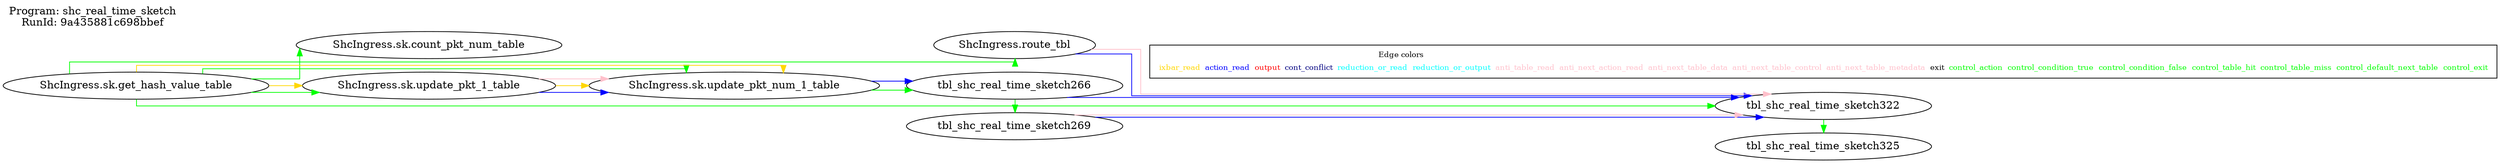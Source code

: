 digraph table_deps {
  splines=ortho; rankdir=LR;
  label="Program: shc_real_time_sketch
RunId: 9a435881c698bbef
";
  labelloc=t; labeljust=l;
  { "ShcIngress.sk.get_hash_value_table"; "ShcIngress.route_tbl"; "ShcIngress.sk.count_pkt_num_table"; }
  { rank = same; "ShcIngress.sk.update_pkt_1_table"; }
  { rank = same; "ShcIngress.sk.update_pkt_num_1_table"; }
  { rank = same; "tbl_shc_real_time_sketch322"; "tbl_shc_real_time_sketch325"; }
  { rank = same; "tbl_shc_real_time_sketch266"; "tbl_shc_real_time_sketch269"; }
   "ShcIngress.sk.get_hash_value_table" -> "ShcIngress.route_tbl" [ label= "",color=green ];
   "ShcIngress.sk.get_hash_value_table" -> "ShcIngress.sk.count_pkt_num_table" [ label= "",color=green ];
   "ShcIngress.sk.get_hash_value_table" -> "ShcIngress.sk.update_pkt_1_table" [ label= "",color=green ];
   "ShcIngress.sk.get_hash_value_table" -> "ShcIngress.sk.update_pkt_num_1_table" [ label= "",color=green ];
   "ShcIngress.sk.get_hash_value_table" -> "tbl_shc_real_time_sketch322" [ label= "",color=green ];
   "ShcIngress.sk.update_pkt_num_1_table" -> "tbl_shc_real_time_sketch266" [ label= "",color=green ];
   "tbl_shc_real_time_sketch266" -> "tbl_shc_real_time_sketch269" [ label= "",color=green ];
   "tbl_shc_real_time_sketch322" -> "tbl_shc_real_time_sketch325" [ label= "",color=green ];
   "ShcIngress.sk.get_hash_value_table" -> "ShcIngress.sk.update_pkt_1_table" [ label= "",color=gold ];
   "ShcIngress.sk.update_pkt_1_table" -> "ShcIngress.sk.update_pkt_num_1_table" [ label= "",color=blue ];
   "ShcIngress.sk.update_pkt_1_table" -> "ShcIngress.sk.update_pkt_num_1_table" [ label= "",color=gold ];
   "ShcIngress.sk.get_hash_value_table" -> "ShcIngress.sk.update_pkt_num_1_table" [ label= "",color=gold ];
   "ShcIngress.sk.update_pkt_num_1_table" -> "tbl_shc_real_time_sketch266" [ label= "",color=blue ];
   "tbl_shc_real_time_sketch266" -> "tbl_shc_real_time_sketch322" [ label= "",color=blue ];
   "tbl_shc_real_time_sketch269" -> "tbl_shc_real_time_sketch322" [ label= "",color=blue ];
   "ShcIngress.route_tbl" -> "tbl_shc_real_time_sketch322" [ label= "",color=blue ];
   "tbl_shc_real_time_sketch269" -> "tbl_shc_real_time_sketch322" [ label= "",color=pink ];
   "ShcIngress.sk.update_pkt_1_table" -> "ShcIngress.sk.update_pkt_num_1_table" [ label= "",color=pink ];
   "ShcIngress.route_tbl" -> "tbl_shc_real_time_sketch322" [ label= "",color=pink ];
  { rank=max;
    subgraph cluster_legend { node [ shape=record; fontsize=10];
      empty [label=<<table border="0" cellborder="0"><tr><td colspan="8">Edge colors</td></tr><tr><td><font color="gold">ixbar_read</font></td><td><font color="blue">action_read</font></td><td><font color="red">output</font></td><td><font color="navy">cont_conflict</font></td><td><font color="cyan">reduction_or_read</font></td><td><font color="cyan">reduction_or_output</font></td><td><font color="pink">anti_table_read</font></td><td><font color="pink">anti_next_action_read</font></td><td><font color="pink">anti_next_table_data</font></td><td><font color="pink">anti_next_table_control</font></td><td><font color="pink">anti_next_table_metadata</font></td><td><font color="black">exit</font></td><td><font color="green">control_action</font></td><td><font color="green">control_condition_true</font></td><td><font color="green">control_condition_false</font></td><td><font color="green">control_table_hit</font></td><td><font color="green">control_table_miss</font></td><td><font color="green">control_default_next_table</font></td><td><font color="green">control_exit</font></td></tr></table>>;]
    }
  }
}
